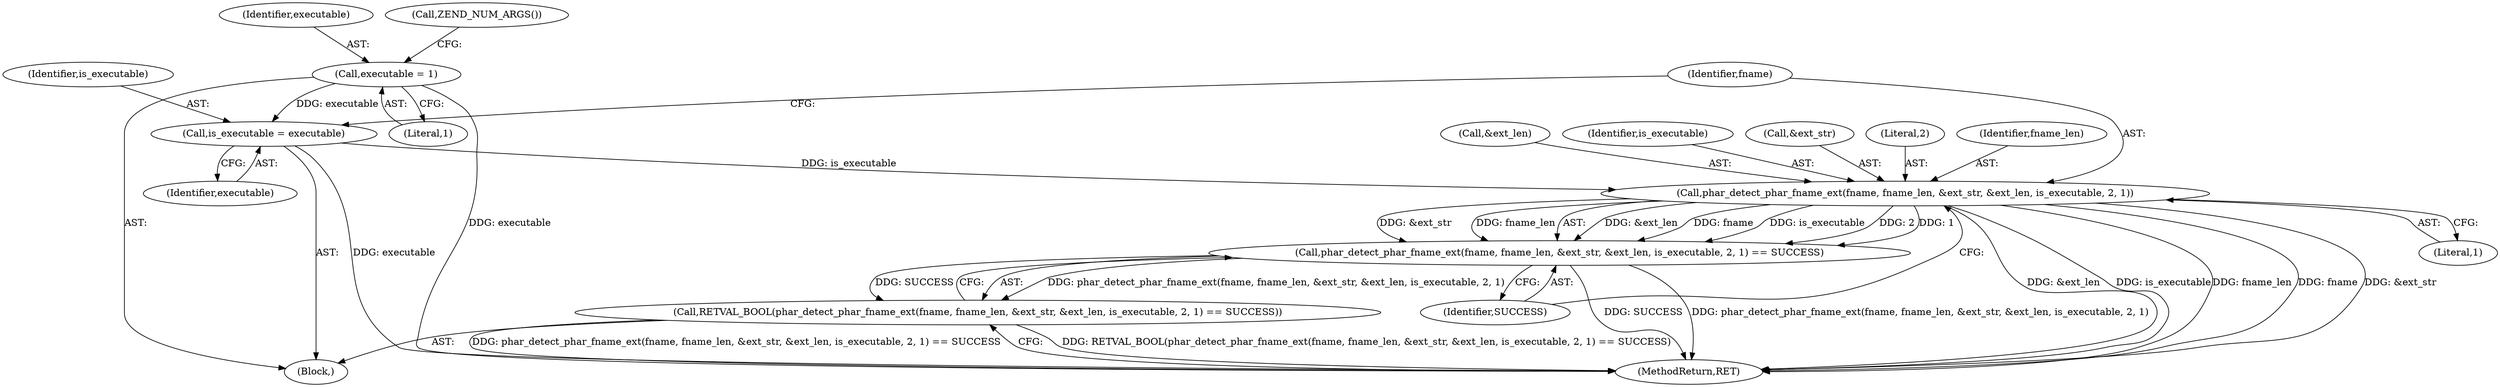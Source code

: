 digraph "0_php_1e9b175204e3286d64dfd6c9f09151c31b5e099a_2@pointer" {
"1000132" [label="(Call,phar_detect_phar_fname_ext(fname, fname_len, &ext_str, &ext_len, is_executable, 2, 1))"];
"1000127" [label="(Call,is_executable = executable)"];
"1000110" [label="(Call,executable = 1)"];
"1000131" [label="(Call,phar_detect_phar_fname_ext(fname, fname_len, &ext_str, &ext_len, is_executable, 2, 1) == SUCCESS)"];
"1000130" [label="(Call,RETVAL_BOOL(phar_detect_phar_fname_ext(fname, fname_len, &ext_str, &ext_len, is_executable, 2, 1) == SUCCESS))"];
"1000131" [label="(Call,phar_detect_phar_fname_ext(fname, fname_len, &ext_str, &ext_len, is_executable, 2, 1) == SUCCESS)"];
"1000133" [label="(Identifier,fname)"];
"1000135" [label="(Call,&ext_str)"];
"1000132" [label="(Call,phar_detect_phar_fname_ext(fname, fname_len, &ext_str, &ext_len, is_executable, 2, 1))"];
"1000140" [label="(Literal,2)"];
"1000110" [label="(Call,executable = 1)"];
"1000103" [label="(Block,)"];
"1000129" [label="(Identifier,executable)"];
"1000130" [label="(Call,RETVAL_BOOL(phar_detect_phar_fname_ext(fname, fname_len, &ext_str, &ext_len, is_executable, 2, 1) == SUCCESS))"];
"1000127" [label="(Call,is_executable = executable)"];
"1000111" [label="(Identifier,executable)"];
"1000116" [label="(Call,ZEND_NUM_ARGS())"];
"1000141" [label="(Literal,1)"];
"1000128" [label="(Identifier,is_executable)"];
"1000134" [label="(Identifier,fname_len)"];
"1000137" [label="(Call,&ext_len)"];
"1000143" [label="(MethodReturn,RET)"];
"1000139" [label="(Identifier,is_executable)"];
"1000142" [label="(Identifier,SUCCESS)"];
"1000112" [label="(Literal,1)"];
"1000132" -> "1000131"  [label="AST: "];
"1000132" -> "1000141"  [label="CFG: "];
"1000133" -> "1000132"  [label="AST: "];
"1000134" -> "1000132"  [label="AST: "];
"1000135" -> "1000132"  [label="AST: "];
"1000137" -> "1000132"  [label="AST: "];
"1000139" -> "1000132"  [label="AST: "];
"1000140" -> "1000132"  [label="AST: "];
"1000141" -> "1000132"  [label="AST: "];
"1000142" -> "1000132"  [label="CFG: "];
"1000132" -> "1000143"  [label="DDG: &ext_len"];
"1000132" -> "1000143"  [label="DDG: is_executable"];
"1000132" -> "1000143"  [label="DDG: fname_len"];
"1000132" -> "1000143"  [label="DDG: fname"];
"1000132" -> "1000143"  [label="DDG: &ext_str"];
"1000132" -> "1000131"  [label="DDG: &ext_len"];
"1000132" -> "1000131"  [label="DDG: fname"];
"1000132" -> "1000131"  [label="DDG: is_executable"];
"1000132" -> "1000131"  [label="DDG: 2"];
"1000132" -> "1000131"  [label="DDG: 1"];
"1000132" -> "1000131"  [label="DDG: &ext_str"];
"1000132" -> "1000131"  [label="DDG: fname_len"];
"1000127" -> "1000132"  [label="DDG: is_executable"];
"1000127" -> "1000103"  [label="AST: "];
"1000127" -> "1000129"  [label="CFG: "];
"1000128" -> "1000127"  [label="AST: "];
"1000129" -> "1000127"  [label="AST: "];
"1000133" -> "1000127"  [label="CFG: "];
"1000127" -> "1000143"  [label="DDG: executable"];
"1000110" -> "1000127"  [label="DDG: executable"];
"1000110" -> "1000103"  [label="AST: "];
"1000110" -> "1000112"  [label="CFG: "];
"1000111" -> "1000110"  [label="AST: "];
"1000112" -> "1000110"  [label="AST: "];
"1000116" -> "1000110"  [label="CFG: "];
"1000110" -> "1000143"  [label="DDG: executable"];
"1000131" -> "1000130"  [label="AST: "];
"1000131" -> "1000142"  [label="CFG: "];
"1000142" -> "1000131"  [label="AST: "];
"1000130" -> "1000131"  [label="CFG: "];
"1000131" -> "1000143"  [label="DDG: SUCCESS"];
"1000131" -> "1000143"  [label="DDG: phar_detect_phar_fname_ext(fname, fname_len, &ext_str, &ext_len, is_executable, 2, 1)"];
"1000131" -> "1000130"  [label="DDG: phar_detect_phar_fname_ext(fname, fname_len, &ext_str, &ext_len, is_executable, 2, 1)"];
"1000131" -> "1000130"  [label="DDG: SUCCESS"];
"1000130" -> "1000103"  [label="AST: "];
"1000143" -> "1000130"  [label="CFG: "];
"1000130" -> "1000143"  [label="DDG: RETVAL_BOOL(phar_detect_phar_fname_ext(fname, fname_len, &ext_str, &ext_len, is_executable, 2, 1) == SUCCESS)"];
"1000130" -> "1000143"  [label="DDG: phar_detect_phar_fname_ext(fname, fname_len, &ext_str, &ext_len, is_executable, 2, 1) == SUCCESS"];
}
